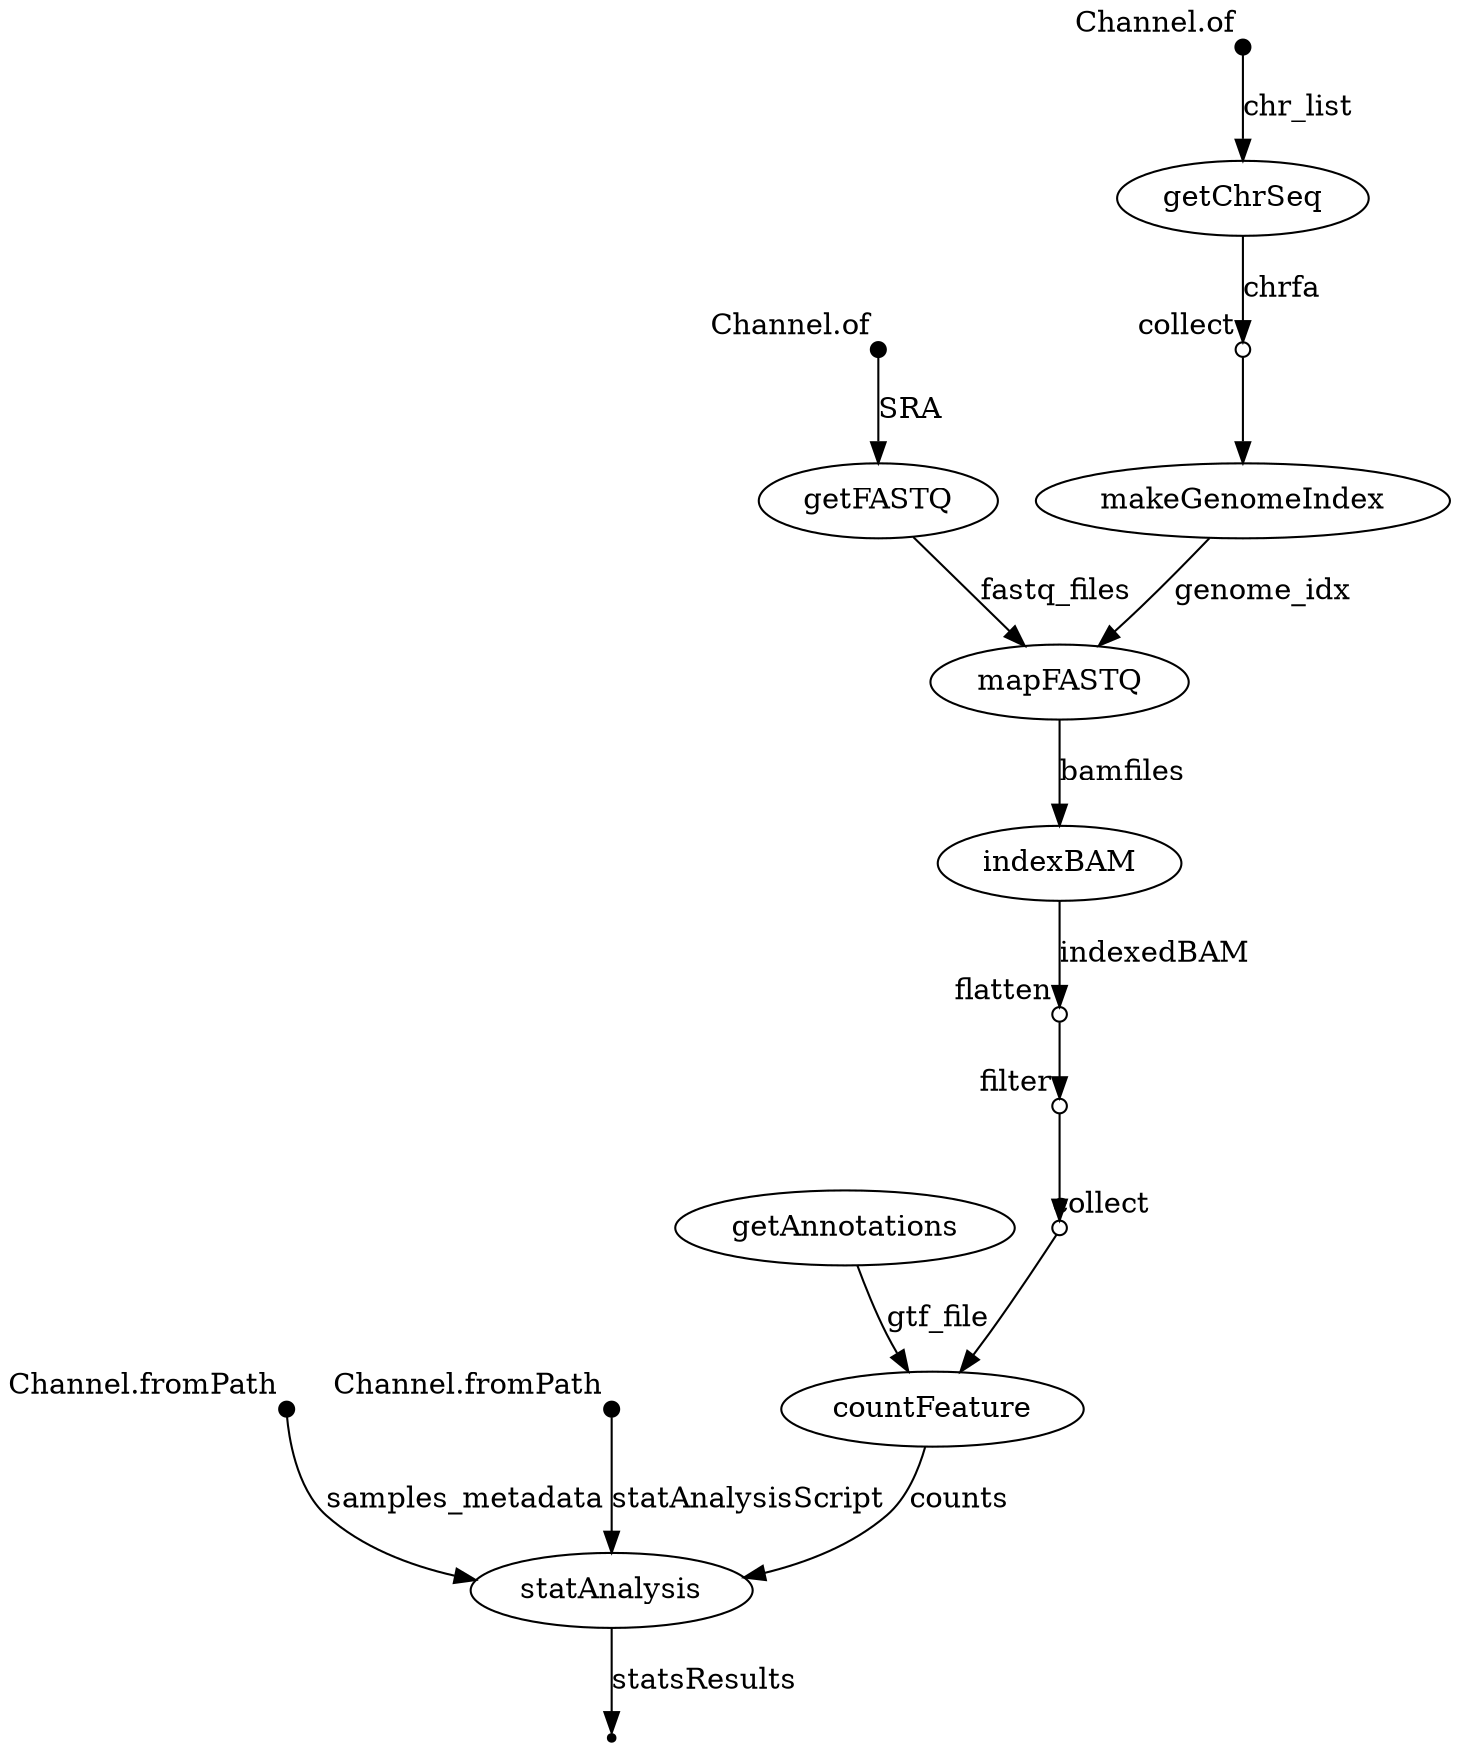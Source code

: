 digraph "dag" {
p0 [shape=point,label="",fixedsize=true,width=0.1,xlabel="Channel.fromPath"];
p15 [label="statAnalysis"];
p0 -> p15 [label="samples_metadata"];

p1 [shape=point,label="",fixedsize=true,width=0.1,xlabel="Channel.fromPath"];
p15 [label="statAnalysis"];
p1 -> p15 [label="statAnalysisScript"];

p2 [shape=point,label="",fixedsize=true,width=0.1,xlabel="Channel.of"];
p4 [label="getFASTQ"];
p2 -> p4 [label="SRA"];

p3 [shape=point,label="",fixedsize=true,width=0.1,xlabel="Channel.of"];
p5 [label="getChrSeq"];
p3 -> p5 [label="chr_list"];

p4 [label="getFASTQ"];
p9 [label="mapFASTQ"];
p4 -> p9 [label="fastq_files"];

p5 [label="getChrSeq"];
p6 [shape=circle,label="",fixedsize=true,width=0.1,xlabel="collect"];
p5 -> p6 [label="chrfa"];

p6 [shape=circle,label="",fixedsize=true,width=0.1,xlabel="collect"];
p7 [label="makeGenomeIndex"];
p6 -> p7;

p7 [label="makeGenomeIndex"];
p9 [label="mapFASTQ"];
p7 -> p9 [label="genome_idx"];

p8 [label="getAnnotations"];
p14 [label="countFeature"];
p8 -> p14 [label="gtf_file"];

p9 [label="mapFASTQ"];
p10 [label="indexBAM"];
p9 -> p10 [label="bamfiles"];

p10 [label="indexBAM"];
p11 [shape=circle,label="",fixedsize=true,width=0.1,xlabel="flatten"];
p10 -> p11 [label="indexedBAM"];

p11 [shape=circle,label="",fixedsize=true,width=0.1,xlabel="flatten"];
p12 [shape=circle,label="",fixedsize=true,width=0.1,xlabel="filter"];
p11 -> p12;

p12 [shape=circle,label="",fixedsize=true,width=0.1,xlabel="filter"];
p13 [shape=circle,label="",fixedsize=true,width=0.1,xlabel="collect"];
p12 -> p13;

p13 [shape=circle,label="",fixedsize=true,width=0.1,xlabel="collect"];
p14 [label="countFeature"];
p13 -> p14;

p14 [label="countFeature"];
p15 [label="statAnalysis"];
p14 -> p15 [label="counts"];

p15 [label="statAnalysis"];
p16 [shape=point];
p15 -> p16 [label="statsResults"];

}

